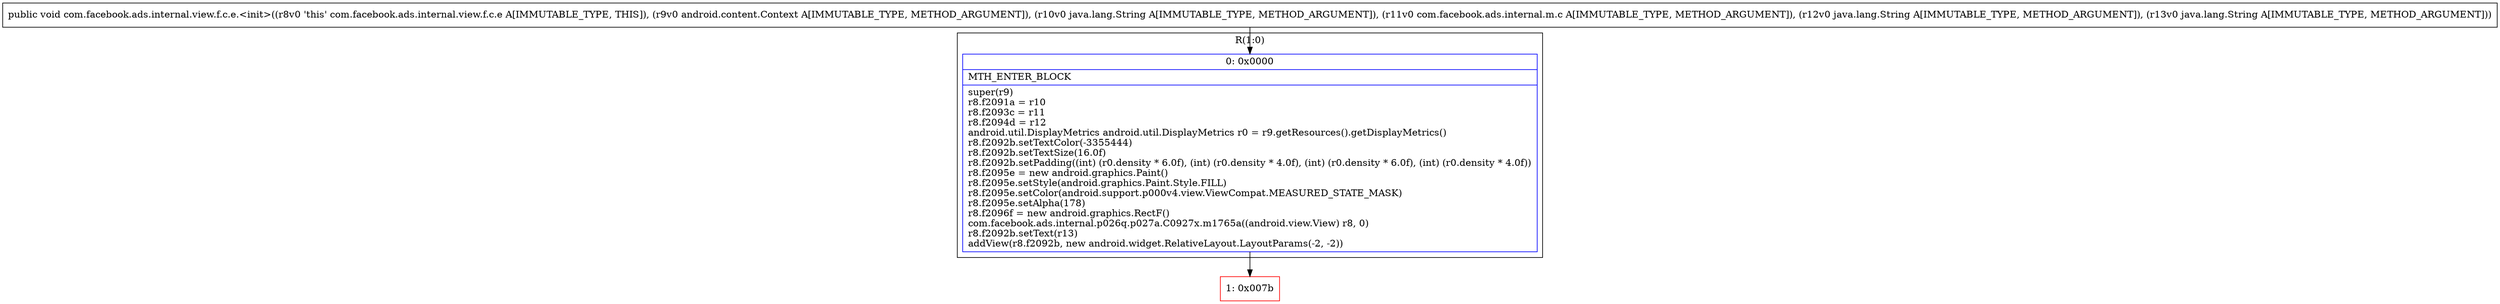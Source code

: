 digraph "CFG forcom.facebook.ads.internal.view.f.c.e.\<init\>(Landroid\/content\/Context;Ljava\/lang\/String;Lcom\/facebook\/ads\/internal\/m\/c;Ljava\/lang\/String;Ljava\/lang\/String;)V" {
subgraph cluster_Region_737448417 {
label = "R(1:0)";
node [shape=record,color=blue];
Node_0 [shape=record,label="{0\:\ 0x0000|MTH_ENTER_BLOCK\l|super(r9)\lr8.f2091a = r10\lr8.f2093c = r11\lr8.f2094d = r12\landroid.util.DisplayMetrics android.util.DisplayMetrics r0 = r9.getResources().getDisplayMetrics()\lr8.f2092b.setTextColor(\-3355444)\lr8.f2092b.setTextSize(16.0f)\lr8.f2092b.setPadding((int) (r0.density * 6.0f), (int) (r0.density * 4.0f), (int) (r0.density * 6.0f), (int) (r0.density * 4.0f))\lr8.f2095e = new android.graphics.Paint()\lr8.f2095e.setStyle(android.graphics.Paint.Style.FILL)\lr8.f2095e.setColor(android.support.p000v4.view.ViewCompat.MEASURED_STATE_MASK)\lr8.f2095e.setAlpha(178)\lr8.f2096f = new android.graphics.RectF()\lcom.facebook.ads.internal.p026q.p027a.C0927x.m1765a((android.view.View) r8, 0)\lr8.f2092b.setText(r13)\laddView(r8.f2092b, new android.widget.RelativeLayout.LayoutParams(\-2, \-2))\l}"];
}
Node_1 [shape=record,color=red,label="{1\:\ 0x007b}"];
MethodNode[shape=record,label="{public void com.facebook.ads.internal.view.f.c.e.\<init\>((r8v0 'this' com.facebook.ads.internal.view.f.c.e A[IMMUTABLE_TYPE, THIS]), (r9v0 android.content.Context A[IMMUTABLE_TYPE, METHOD_ARGUMENT]), (r10v0 java.lang.String A[IMMUTABLE_TYPE, METHOD_ARGUMENT]), (r11v0 com.facebook.ads.internal.m.c A[IMMUTABLE_TYPE, METHOD_ARGUMENT]), (r12v0 java.lang.String A[IMMUTABLE_TYPE, METHOD_ARGUMENT]), (r13v0 java.lang.String A[IMMUTABLE_TYPE, METHOD_ARGUMENT])) }"];
MethodNode -> Node_0;
Node_0 -> Node_1;
}

